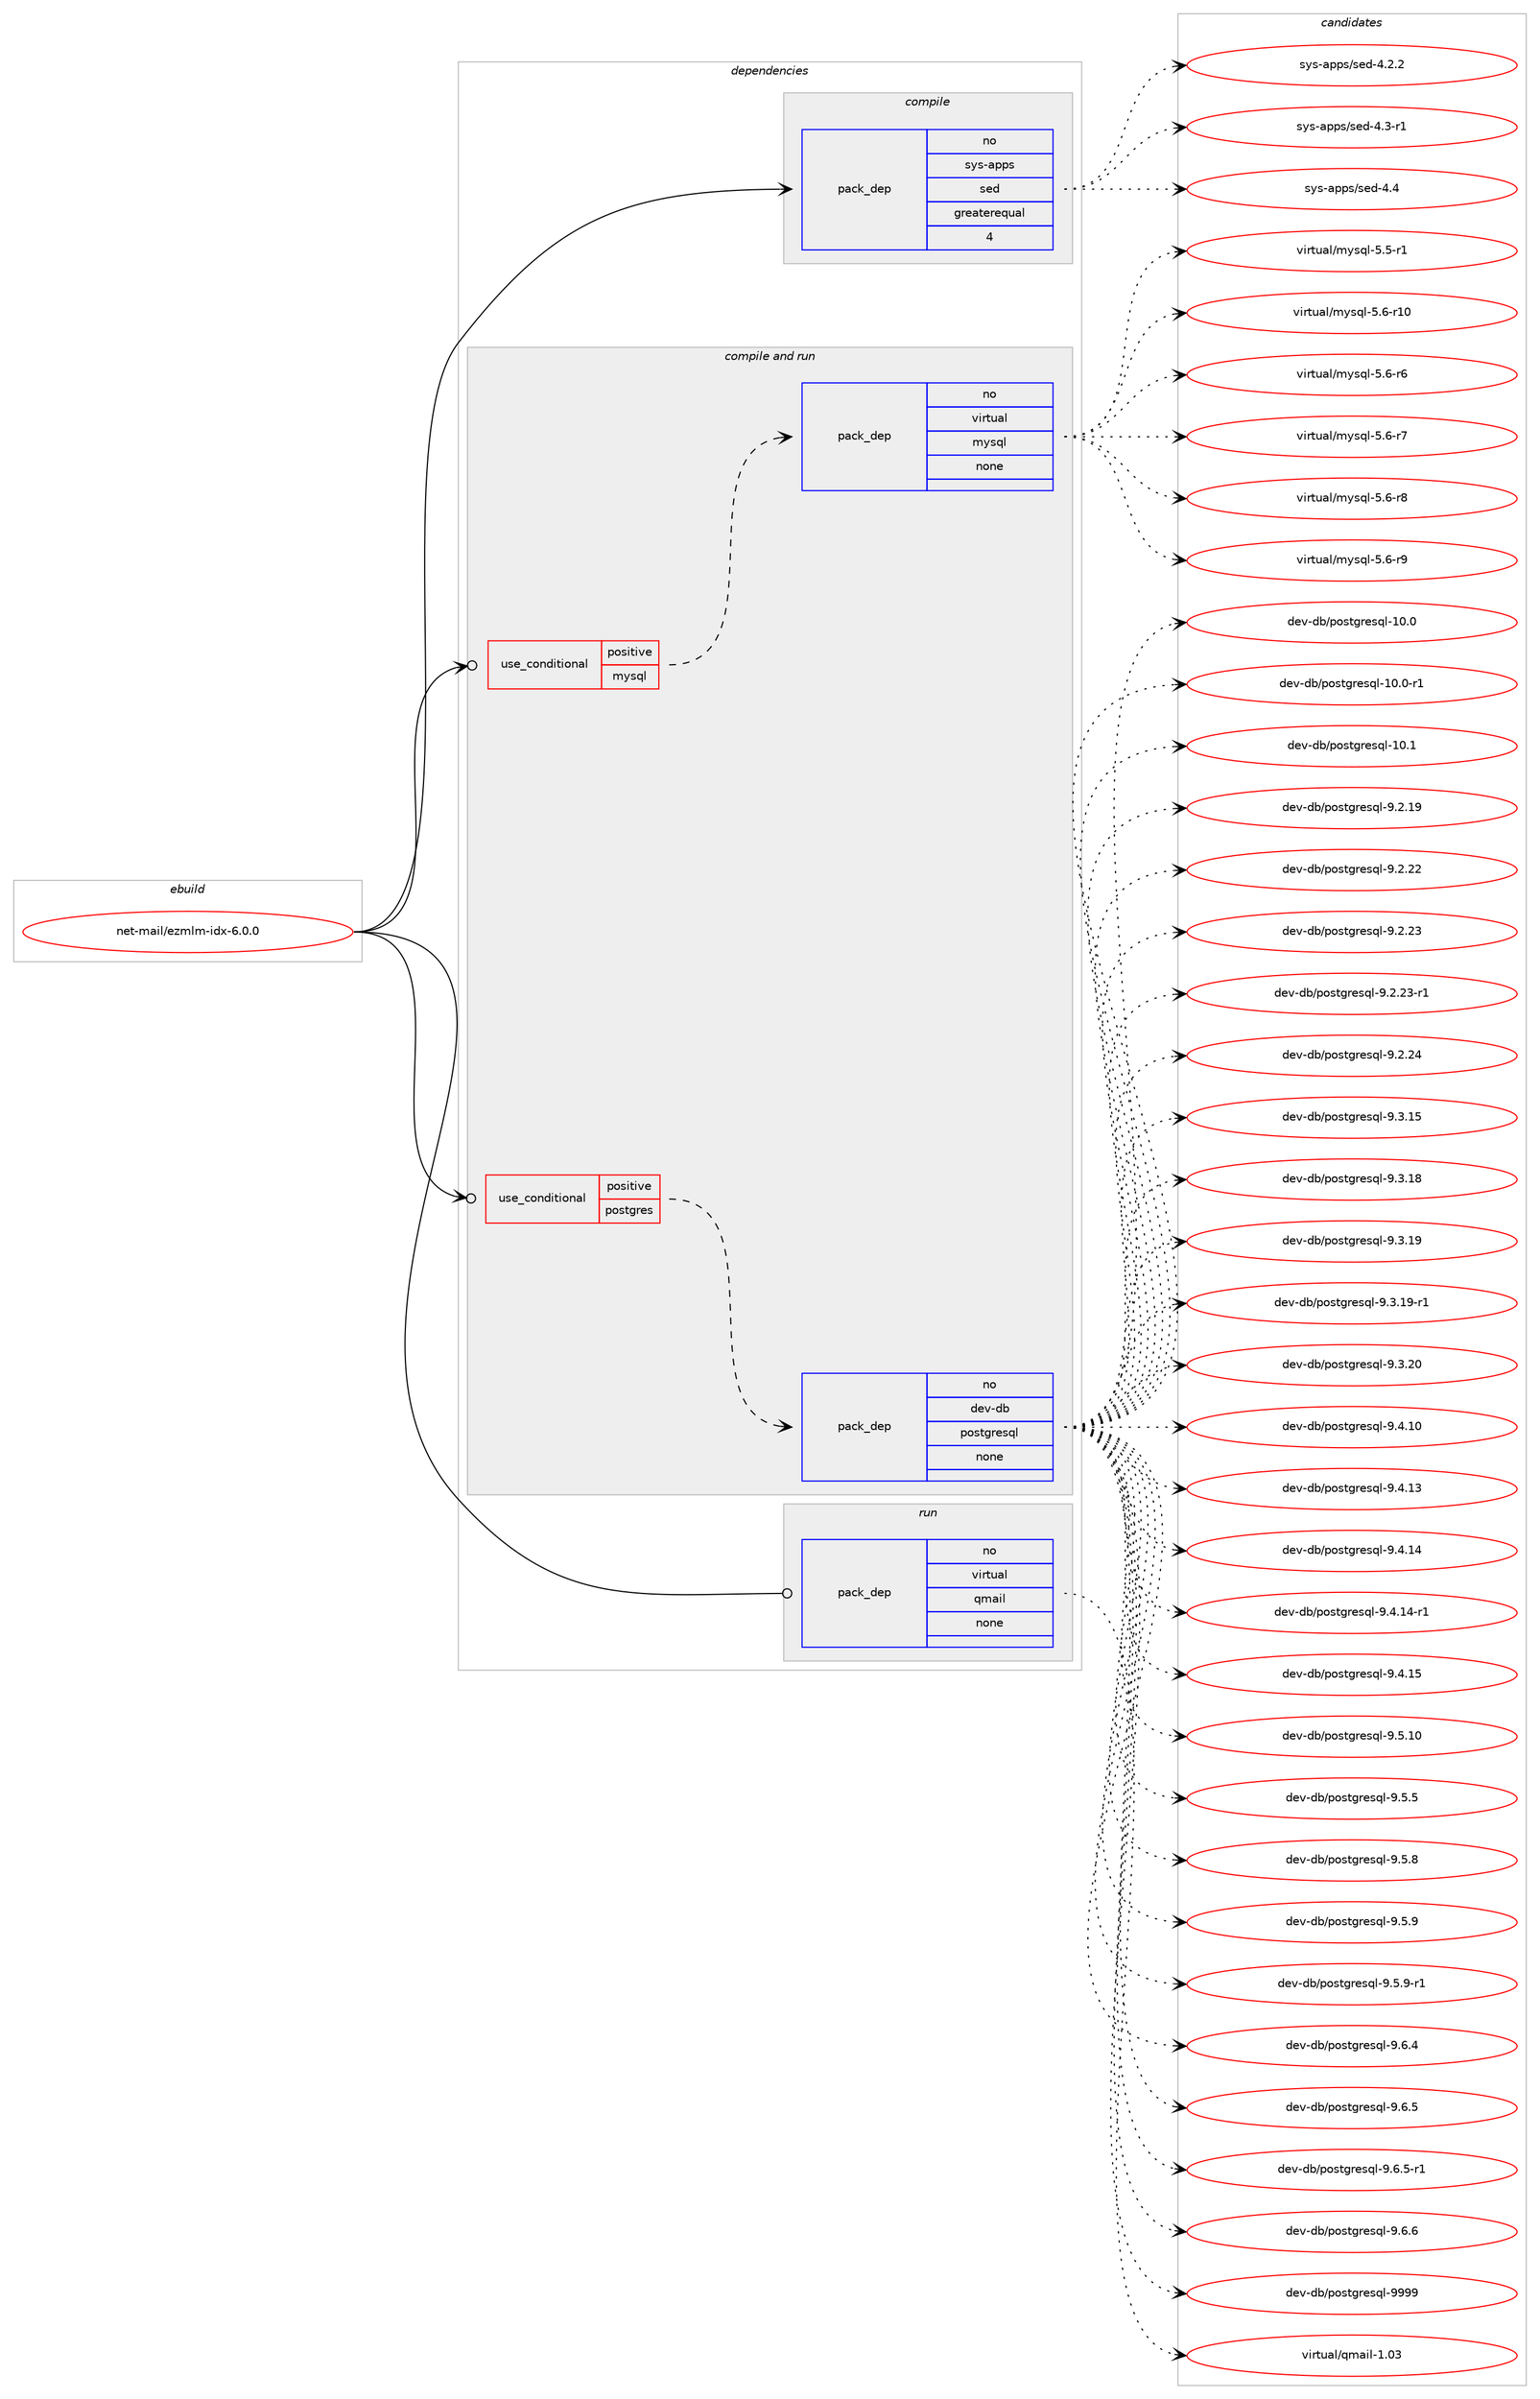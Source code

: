 digraph prolog {

# *************
# Graph options
# *************

newrank=true;
concentrate=true;
compound=true;
graph [rankdir=LR,fontname=Helvetica,fontsize=10,ranksep=1.5];#, ranksep=2.5, nodesep=0.2];
edge  [arrowhead=vee];
node  [fontname=Helvetica,fontsize=10];

# **********
# The ebuild
# **********

subgraph cluster_leftcol {
color=gray;
rank=same;
label=<<i>ebuild</i>>;
id [label="net-mail/ezmlm-idx-6.0.0", color=red, width=4, href="../net-mail/ezmlm-idx-6.0.0.svg"];
}

# ****************
# The dependencies
# ****************

subgraph cluster_midcol {
color=gray;
label=<<i>dependencies</i>>;
subgraph cluster_compile {
fillcolor="#eeeeee";
style=filled;
label=<<i>compile</i>>;
subgraph pack309889 {
dependency421281 [label=<<TABLE BORDER="0" CELLBORDER="1" CELLSPACING="0" CELLPADDING="4" WIDTH="220"><TR><TD ROWSPAN="6" CELLPADDING="30">pack_dep</TD></TR><TR><TD WIDTH="110">no</TD></TR><TR><TD>sys-apps</TD></TR><TR><TD>sed</TD></TR><TR><TD>greaterequal</TD></TR><TR><TD>4</TD></TR></TABLE>>, shape=none, color=blue];
}
id:e -> dependency421281:w [weight=20,style="solid",arrowhead="vee"];
}
subgraph cluster_compileandrun {
fillcolor="#eeeeee";
style=filled;
label=<<i>compile and run</i>>;
subgraph cond104291 {
dependency421282 [label=<<TABLE BORDER="0" CELLBORDER="1" CELLSPACING="0" CELLPADDING="4"><TR><TD ROWSPAN="3" CELLPADDING="10">use_conditional</TD></TR><TR><TD>positive</TD></TR><TR><TD>mysql</TD></TR></TABLE>>, shape=none, color=red];
subgraph pack309890 {
dependency421283 [label=<<TABLE BORDER="0" CELLBORDER="1" CELLSPACING="0" CELLPADDING="4" WIDTH="220"><TR><TD ROWSPAN="6" CELLPADDING="30">pack_dep</TD></TR><TR><TD WIDTH="110">no</TD></TR><TR><TD>virtual</TD></TR><TR><TD>mysql</TD></TR><TR><TD>none</TD></TR><TR><TD></TD></TR></TABLE>>, shape=none, color=blue];
}
dependency421282:e -> dependency421283:w [weight=20,style="dashed",arrowhead="vee"];
}
id:e -> dependency421282:w [weight=20,style="solid",arrowhead="odotvee"];
subgraph cond104292 {
dependency421284 [label=<<TABLE BORDER="0" CELLBORDER="1" CELLSPACING="0" CELLPADDING="4"><TR><TD ROWSPAN="3" CELLPADDING="10">use_conditional</TD></TR><TR><TD>positive</TD></TR><TR><TD>postgres</TD></TR></TABLE>>, shape=none, color=red];
subgraph pack309891 {
dependency421285 [label=<<TABLE BORDER="0" CELLBORDER="1" CELLSPACING="0" CELLPADDING="4" WIDTH="220"><TR><TD ROWSPAN="6" CELLPADDING="30">pack_dep</TD></TR><TR><TD WIDTH="110">no</TD></TR><TR><TD>dev-db</TD></TR><TR><TD>postgresql</TD></TR><TR><TD>none</TD></TR><TR><TD></TD></TR></TABLE>>, shape=none, color=blue];
}
dependency421284:e -> dependency421285:w [weight=20,style="dashed",arrowhead="vee"];
}
id:e -> dependency421284:w [weight=20,style="solid",arrowhead="odotvee"];
}
subgraph cluster_run {
fillcolor="#eeeeee";
style=filled;
label=<<i>run</i>>;
subgraph pack309892 {
dependency421286 [label=<<TABLE BORDER="0" CELLBORDER="1" CELLSPACING="0" CELLPADDING="4" WIDTH="220"><TR><TD ROWSPAN="6" CELLPADDING="30">pack_dep</TD></TR><TR><TD WIDTH="110">no</TD></TR><TR><TD>virtual</TD></TR><TR><TD>qmail</TD></TR><TR><TD>none</TD></TR><TR><TD></TD></TR></TABLE>>, shape=none, color=blue];
}
id:e -> dependency421286:w [weight=20,style="solid",arrowhead="odot"];
}
}

# **************
# The candidates
# **************

subgraph cluster_choices {
rank=same;
color=gray;
label=<<i>candidates</i>>;

subgraph choice309889 {
color=black;
nodesep=1;
choice115121115459711211211547115101100455246504650 [label="sys-apps/sed-4.2.2", color=red, width=4,href="../sys-apps/sed-4.2.2.svg"];
choice115121115459711211211547115101100455246514511449 [label="sys-apps/sed-4.3-r1", color=red, width=4,href="../sys-apps/sed-4.3-r1.svg"];
choice11512111545971121121154711510110045524652 [label="sys-apps/sed-4.4", color=red, width=4,href="../sys-apps/sed-4.4.svg"];
dependency421281:e -> choice115121115459711211211547115101100455246504650:w [style=dotted,weight="100"];
dependency421281:e -> choice115121115459711211211547115101100455246514511449:w [style=dotted,weight="100"];
dependency421281:e -> choice11512111545971121121154711510110045524652:w [style=dotted,weight="100"];
}
subgraph choice309890 {
color=black;
nodesep=1;
choice1181051141161179710847109121115113108455346534511449 [label="virtual/mysql-5.5-r1", color=red, width=4,href="../virtual/mysql-5.5-r1.svg"];
choice118105114116117971084710912111511310845534654451144948 [label="virtual/mysql-5.6-r10", color=red, width=4,href="../virtual/mysql-5.6-r10.svg"];
choice1181051141161179710847109121115113108455346544511454 [label="virtual/mysql-5.6-r6", color=red, width=4,href="../virtual/mysql-5.6-r6.svg"];
choice1181051141161179710847109121115113108455346544511455 [label="virtual/mysql-5.6-r7", color=red, width=4,href="../virtual/mysql-5.6-r7.svg"];
choice1181051141161179710847109121115113108455346544511456 [label="virtual/mysql-5.6-r8", color=red, width=4,href="../virtual/mysql-5.6-r8.svg"];
choice1181051141161179710847109121115113108455346544511457 [label="virtual/mysql-5.6-r9", color=red, width=4,href="../virtual/mysql-5.6-r9.svg"];
dependency421283:e -> choice1181051141161179710847109121115113108455346534511449:w [style=dotted,weight="100"];
dependency421283:e -> choice118105114116117971084710912111511310845534654451144948:w [style=dotted,weight="100"];
dependency421283:e -> choice1181051141161179710847109121115113108455346544511454:w [style=dotted,weight="100"];
dependency421283:e -> choice1181051141161179710847109121115113108455346544511455:w [style=dotted,weight="100"];
dependency421283:e -> choice1181051141161179710847109121115113108455346544511456:w [style=dotted,weight="100"];
dependency421283:e -> choice1181051141161179710847109121115113108455346544511457:w [style=dotted,weight="100"];
}
subgraph choice309891 {
color=black;
nodesep=1;
choice1001011184510098471121111151161031141011151131084549484648 [label="dev-db/postgresql-10.0", color=red, width=4,href="../dev-db/postgresql-10.0.svg"];
choice10010111845100984711211111511610311410111511310845494846484511449 [label="dev-db/postgresql-10.0-r1", color=red, width=4,href="../dev-db/postgresql-10.0-r1.svg"];
choice1001011184510098471121111151161031141011151131084549484649 [label="dev-db/postgresql-10.1", color=red, width=4,href="../dev-db/postgresql-10.1.svg"];
choice10010111845100984711211111511610311410111511310845574650464957 [label="dev-db/postgresql-9.2.19", color=red, width=4,href="../dev-db/postgresql-9.2.19.svg"];
choice10010111845100984711211111511610311410111511310845574650465050 [label="dev-db/postgresql-9.2.22", color=red, width=4,href="../dev-db/postgresql-9.2.22.svg"];
choice10010111845100984711211111511610311410111511310845574650465051 [label="dev-db/postgresql-9.2.23", color=red, width=4,href="../dev-db/postgresql-9.2.23.svg"];
choice100101118451009847112111115116103114101115113108455746504650514511449 [label="dev-db/postgresql-9.2.23-r1", color=red, width=4,href="../dev-db/postgresql-9.2.23-r1.svg"];
choice10010111845100984711211111511610311410111511310845574650465052 [label="dev-db/postgresql-9.2.24", color=red, width=4,href="../dev-db/postgresql-9.2.24.svg"];
choice10010111845100984711211111511610311410111511310845574651464953 [label="dev-db/postgresql-9.3.15", color=red, width=4,href="../dev-db/postgresql-9.3.15.svg"];
choice10010111845100984711211111511610311410111511310845574651464956 [label="dev-db/postgresql-9.3.18", color=red, width=4,href="../dev-db/postgresql-9.3.18.svg"];
choice10010111845100984711211111511610311410111511310845574651464957 [label="dev-db/postgresql-9.3.19", color=red, width=4,href="../dev-db/postgresql-9.3.19.svg"];
choice100101118451009847112111115116103114101115113108455746514649574511449 [label="dev-db/postgresql-9.3.19-r1", color=red, width=4,href="../dev-db/postgresql-9.3.19-r1.svg"];
choice10010111845100984711211111511610311410111511310845574651465048 [label="dev-db/postgresql-9.3.20", color=red, width=4,href="../dev-db/postgresql-9.3.20.svg"];
choice10010111845100984711211111511610311410111511310845574652464948 [label="dev-db/postgresql-9.4.10", color=red, width=4,href="../dev-db/postgresql-9.4.10.svg"];
choice10010111845100984711211111511610311410111511310845574652464951 [label="dev-db/postgresql-9.4.13", color=red, width=4,href="../dev-db/postgresql-9.4.13.svg"];
choice10010111845100984711211111511610311410111511310845574652464952 [label="dev-db/postgresql-9.4.14", color=red, width=4,href="../dev-db/postgresql-9.4.14.svg"];
choice100101118451009847112111115116103114101115113108455746524649524511449 [label="dev-db/postgresql-9.4.14-r1", color=red, width=4,href="../dev-db/postgresql-9.4.14-r1.svg"];
choice10010111845100984711211111511610311410111511310845574652464953 [label="dev-db/postgresql-9.4.15", color=red, width=4,href="../dev-db/postgresql-9.4.15.svg"];
choice10010111845100984711211111511610311410111511310845574653464948 [label="dev-db/postgresql-9.5.10", color=red, width=4,href="../dev-db/postgresql-9.5.10.svg"];
choice100101118451009847112111115116103114101115113108455746534653 [label="dev-db/postgresql-9.5.5", color=red, width=4,href="../dev-db/postgresql-9.5.5.svg"];
choice100101118451009847112111115116103114101115113108455746534656 [label="dev-db/postgresql-9.5.8", color=red, width=4,href="../dev-db/postgresql-9.5.8.svg"];
choice100101118451009847112111115116103114101115113108455746534657 [label="dev-db/postgresql-9.5.9", color=red, width=4,href="../dev-db/postgresql-9.5.9.svg"];
choice1001011184510098471121111151161031141011151131084557465346574511449 [label="dev-db/postgresql-9.5.9-r1", color=red, width=4,href="../dev-db/postgresql-9.5.9-r1.svg"];
choice100101118451009847112111115116103114101115113108455746544652 [label="dev-db/postgresql-9.6.4", color=red, width=4,href="../dev-db/postgresql-9.6.4.svg"];
choice100101118451009847112111115116103114101115113108455746544653 [label="dev-db/postgresql-9.6.5", color=red, width=4,href="../dev-db/postgresql-9.6.5.svg"];
choice1001011184510098471121111151161031141011151131084557465446534511449 [label="dev-db/postgresql-9.6.5-r1", color=red, width=4,href="../dev-db/postgresql-9.6.5-r1.svg"];
choice100101118451009847112111115116103114101115113108455746544654 [label="dev-db/postgresql-9.6.6", color=red, width=4,href="../dev-db/postgresql-9.6.6.svg"];
choice1001011184510098471121111151161031141011151131084557575757 [label="dev-db/postgresql-9999", color=red, width=4,href="../dev-db/postgresql-9999.svg"];
dependency421285:e -> choice1001011184510098471121111151161031141011151131084549484648:w [style=dotted,weight="100"];
dependency421285:e -> choice10010111845100984711211111511610311410111511310845494846484511449:w [style=dotted,weight="100"];
dependency421285:e -> choice1001011184510098471121111151161031141011151131084549484649:w [style=dotted,weight="100"];
dependency421285:e -> choice10010111845100984711211111511610311410111511310845574650464957:w [style=dotted,weight="100"];
dependency421285:e -> choice10010111845100984711211111511610311410111511310845574650465050:w [style=dotted,weight="100"];
dependency421285:e -> choice10010111845100984711211111511610311410111511310845574650465051:w [style=dotted,weight="100"];
dependency421285:e -> choice100101118451009847112111115116103114101115113108455746504650514511449:w [style=dotted,weight="100"];
dependency421285:e -> choice10010111845100984711211111511610311410111511310845574650465052:w [style=dotted,weight="100"];
dependency421285:e -> choice10010111845100984711211111511610311410111511310845574651464953:w [style=dotted,weight="100"];
dependency421285:e -> choice10010111845100984711211111511610311410111511310845574651464956:w [style=dotted,weight="100"];
dependency421285:e -> choice10010111845100984711211111511610311410111511310845574651464957:w [style=dotted,weight="100"];
dependency421285:e -> choice100101118451009847112111115116103114101115113108455746514649574511449:w [style=dotted,weight="100"];
dependency421285:e -> choice10010111845100984711211111511610311410111511310845574651465048:w [style=dotted,weight="100"];
dependency421285:e -> choice10010111845100984711211111511610311410111511310845574652464948:w [style=dotted,weight="100"];
dependency421285:e -> choice10010111845100984711211111511610311410111511310845574652464951:w [style=dotted,weight="100"];
dependency421285:e -> choice10010111845100984711211111511610311410111511310845574652464952:w [style=dotted,weight="100"];
dependency421285:e -> choice100101118451009847112111115116103114101115113108455746524649524511449:w [style=dotted,weight="100"];
dependency421285:e -> choice10010111845100984711211111511610311410111511310845574652464953:w [style=dotted,weight="100"];
dependency421285:e -> choice10010111845100984711211111511610311410111511310845574653464948:w [style=dotted,weight="100"];
dependency421285:e -> choice100101118451009847112111115116103114101115113108455746534653:w [style=dotted,weight="100"];
dependency421285:e -> choice100101118451009847112111115116103114101115113108455746534656:w [style=dotted,weight="100"];
dependency421285:e -> choice100101118451009847112111115116103114101115113108455746534657:w [style=dotted,weight="100"];
dependency421285:e -> choice1001011184510098471121111151161031141011151131084557465346574511449:w [style=dotted,weight="100"];
dependency421285:e -> choice100101118451009847112111115116103114101115113108455746544652:w [style=dotted,weight="100"];
dependency421285:e -> choice100101118451009847112111115116103114101115113108455746544653:w [style=dotted,weight="100"];
dependency421285:e -> choice1001011184510098471121111151161031141011151131084557465446534511449:w [style=dotted,weight="100"];
dependency421285:e -> choice100101118451009847112111115116103114101115113108455746544654:w [style=dotted,weight="100"];
dependency421285:e -> choice1001011184510098471121111151161031141011151131084557575757:w [style=dotted,weight="100"];
}
subgraph choice309892 {
color=black;
nodesep=1;
choice1181051141161179710847113109971051084549464851 [label="virtual/qmail-1.03", color=red, width=4,href="../virtual/qmail-1.03.svg"];
dependency421286:e -> choice1181051141161179710847113109971051084549464851:w [style=dotted,weight="100"];
}
}

}
